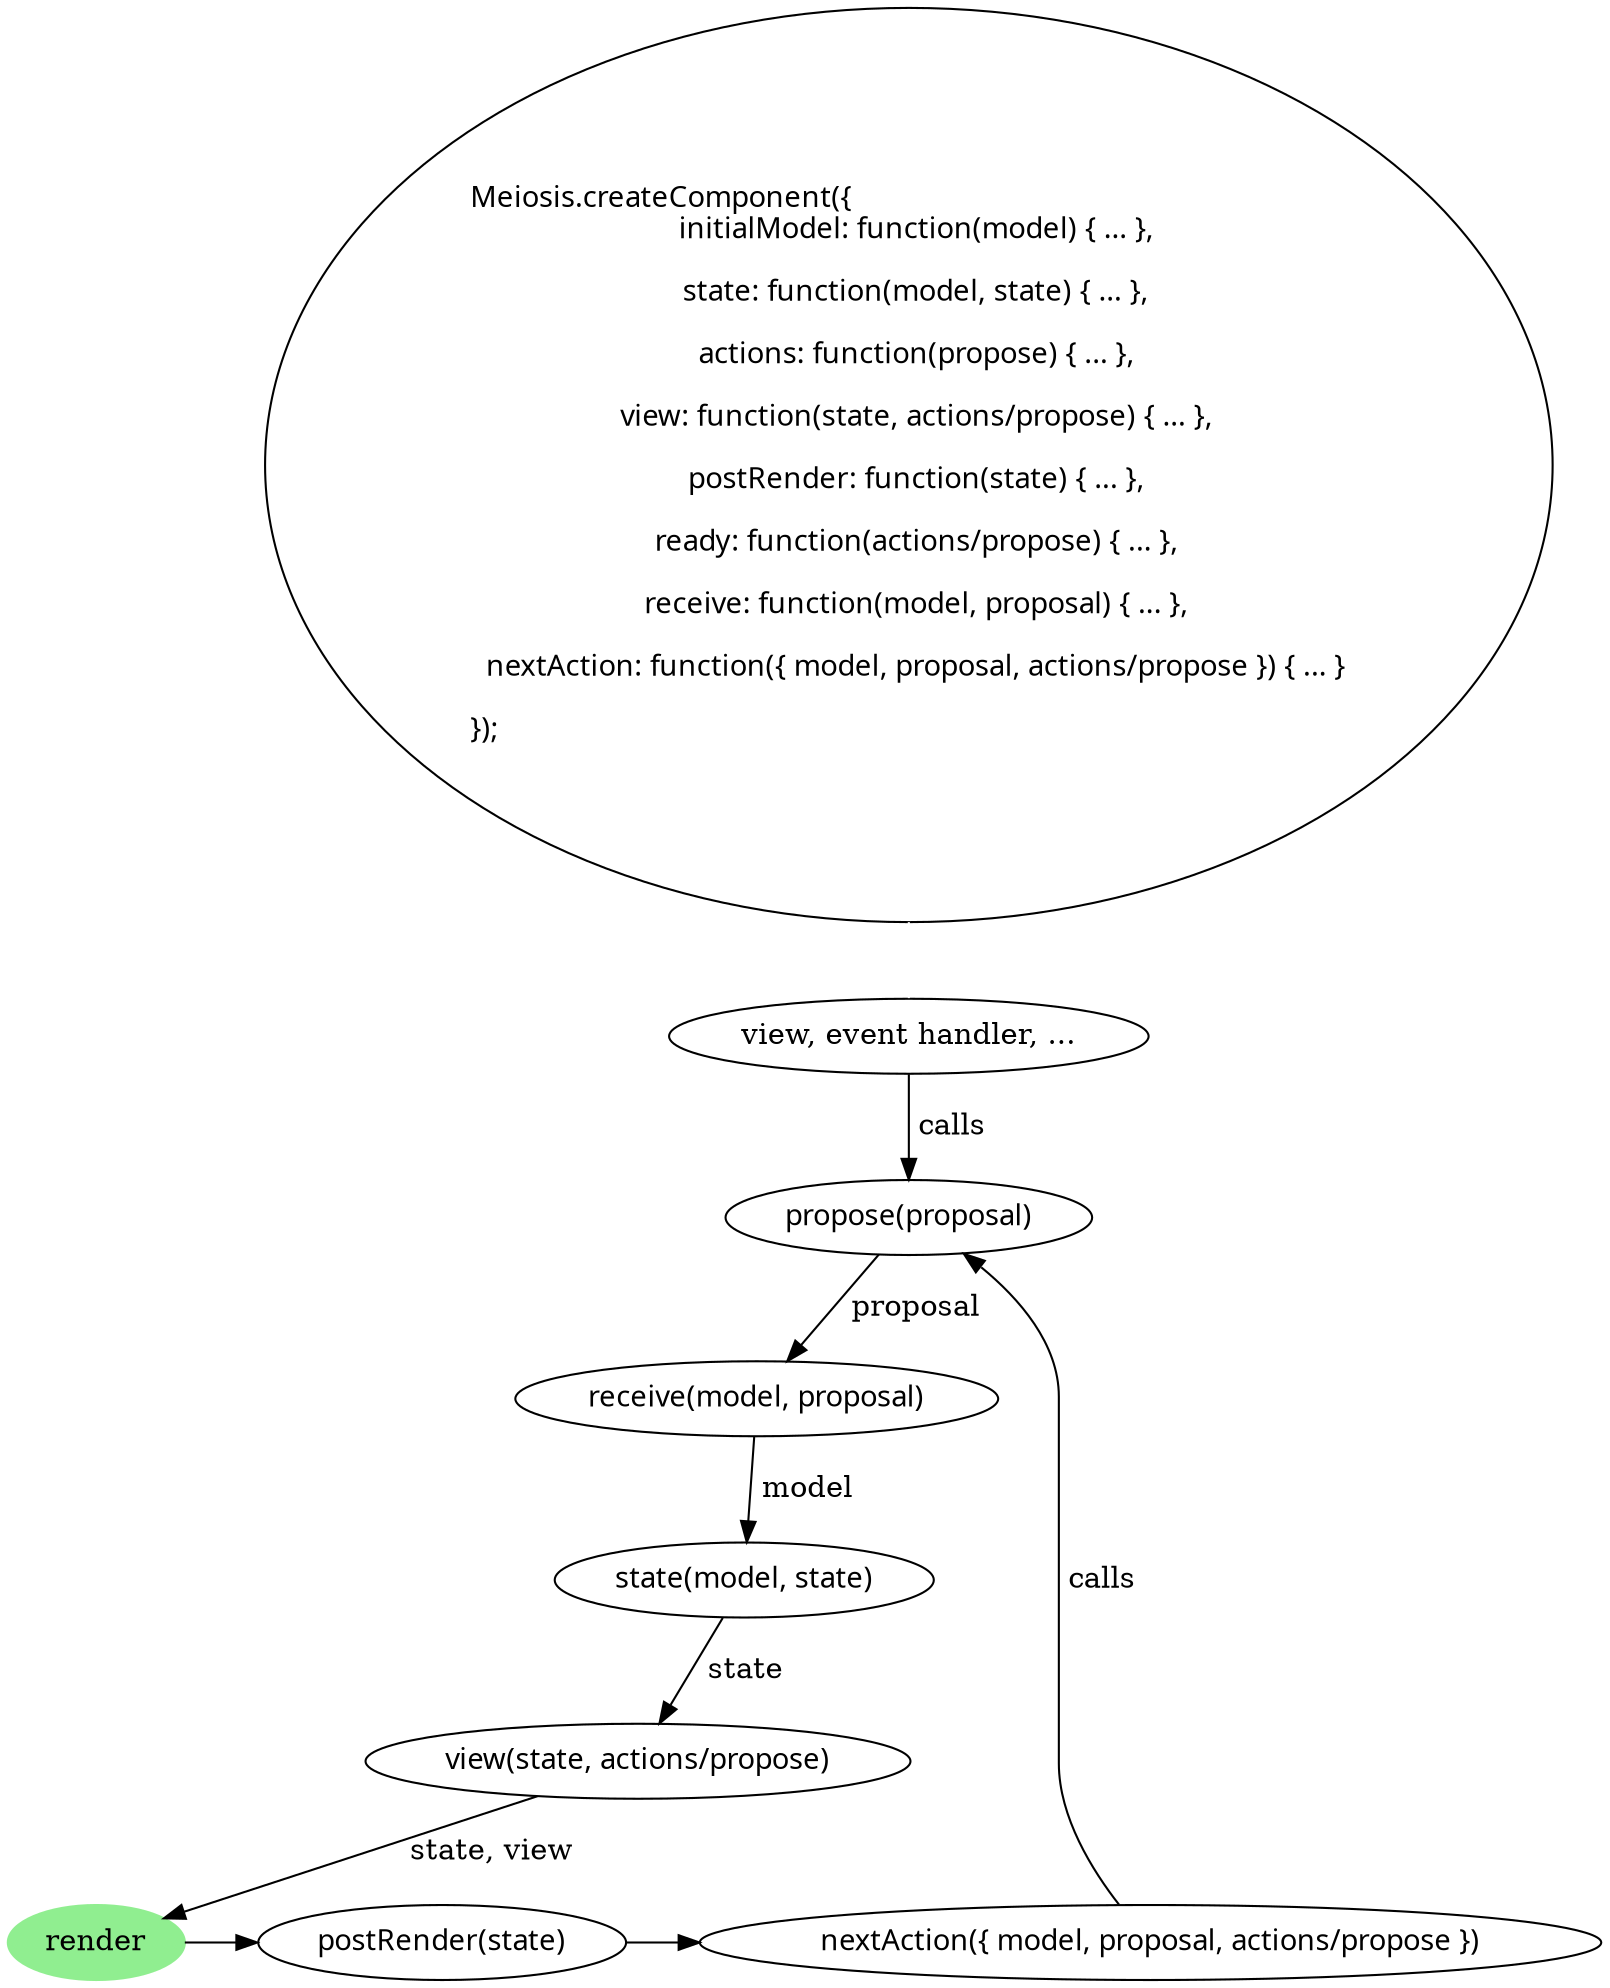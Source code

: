 digraph meiosis_update {
  createComponent [fontname=Hack, label = "\lMeiosis.createComponent(\{\l\ \ initialModel: function(model) \{ ... \},
    \l  state: function(model, state) \{ ... \},
    \l  actions: function(propose) \{ ... \},
    \l  view: function(state, actions/propose) \{ ... \},
    \l  postRender: function(state) \{ ... \},
    \l  ready: function(actions/propose) \{ ... \},
    \l  receive: function(model, proposal) \{ ... \},
    \l  nextAction: function(\{ model, proposal, actions/propose \}) \{ ... \}
    \l\});\l\l"]

  trigger [label = "view, event handler, ..."]
  propose [label = "propose(proposal)", fontname=Hack]
  receive [label = "receive(model, proposal)", fontname=Hack]
  state [label = "state(model, state)", fontname=Hack]
  view [label = "view(state, actions/propose)", fontname=Hack]
  render [style=filled, color=lightgreen]
  postRender [label = "postRender(state)", fontname=Hack]
  nextAction [label = "nextAction(\{ model, proposal, actions/propose \})", fontname=Hack]

  {rank=same; render postRender nextAction}

  createComponent -> trigger [arrowhead=none, arrowtail=empty, color=white]
  trigger -> propose [label = " calls"]
  propose -> receive [label = " proposal"]
  receive -> state [label = " model"]
  state -> view [label = " state"]
  view -> render [label = " state, view"]
  render -> postRender
  postRender -> nextAction
  nextAction -> propose [label = " calls"]
}
